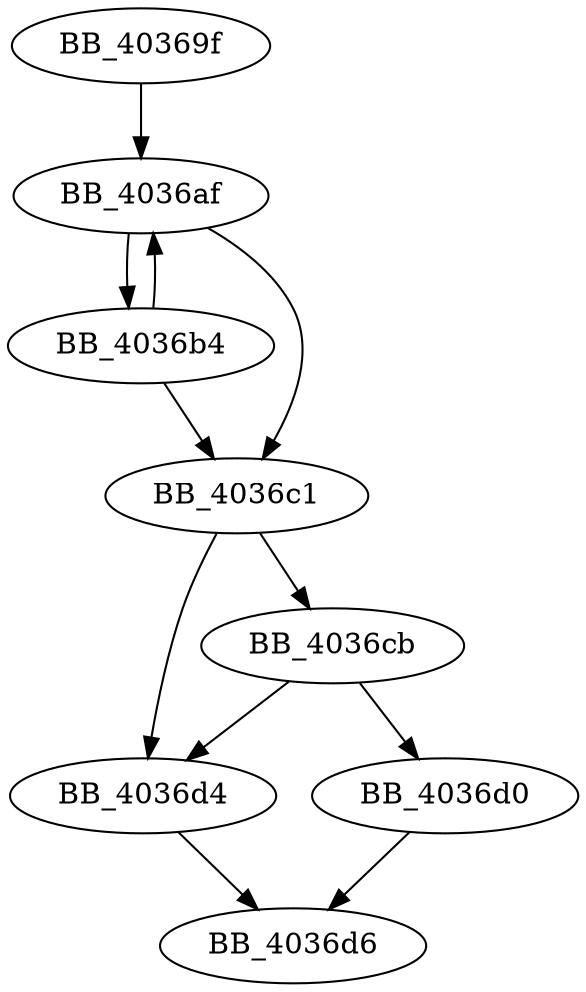 DiGraph _siglookup{
BB_40369f->BB_4036af
BB_4036af->BB_4036b4
BB_4036af->BB_4036c1
BB_4036b4->BB_4036af
BB_4036b4->BB_4036c1
BB_4036c1->BB_4036cb
BB_4036c1->BB_4036d4
BB_4036cb->BB_4036d0
BB_4036cb->BB_4036d4
BB_4036d0->BB_4036d6
BB_4036d4->BB_4036d6
}
